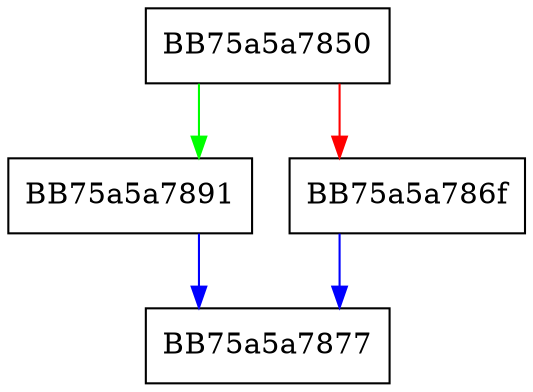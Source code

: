 digraph addStrm {
  node [shape="box"];
  graph [splines=ortho];
  BB75a5a7850 -> BB75a5a7891 [color="green"];
  BB75a5a7850 -> BB75a5a786f [color="red"];
  BB75a5a786f -> BB75a5a7877 [color="blue"];
  BB75a5a7891 -> BB75a5a7877 [color="blue"];
}